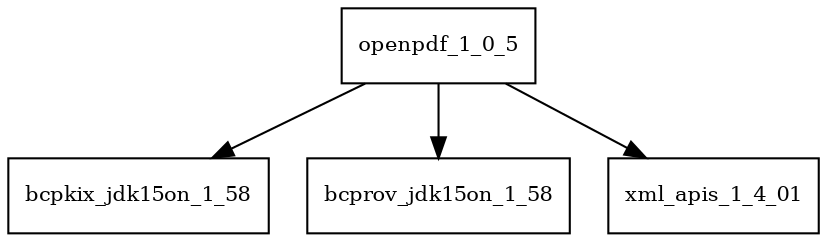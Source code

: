 digraph openpdf_1_0_5_dependencies {
  node [shape = box, fontsize=10.0];
  openpdf_1_0_5 -> bcpkix_jdk15on_1_58;
  openpdf_1_0_5 -> bcprov_jdk15on_1_58;
  openpdf_1_0_5 -> xml_apis_1_4_01;
}
